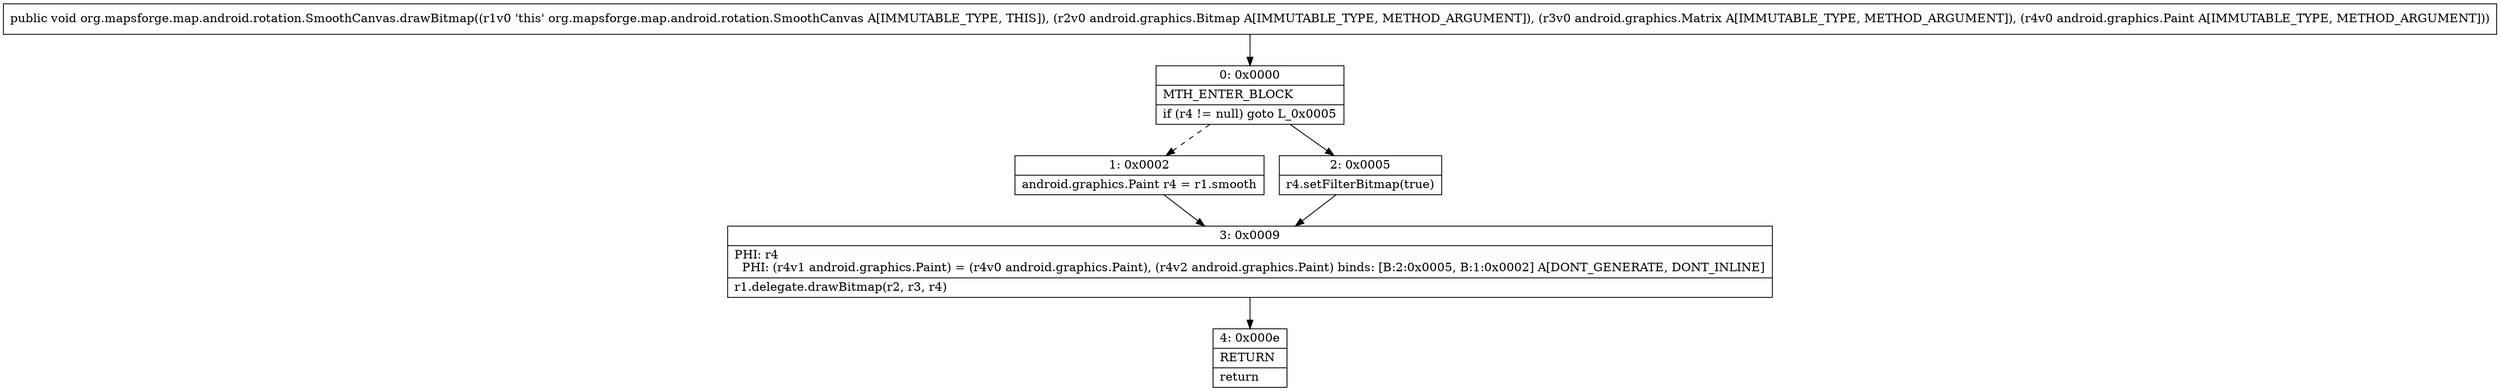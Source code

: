 digraph "CFG fororg.mapsforge.map.android.rotation.SmoothCanvas.drawBitmap(Landroid\/graphics\/Bitmap;Landroid\/graphics\/Matrix;Landroid\/graphics\/Paint;)V" {
Node_0 [shape=record,label="{0\:\ 0x0000|MTH_ENTER_BLOCK\l|if (r4 != null) goto L_0x0005\l}"];
Node_1 [shape=record,label="{1\:\ 0x0002|android.graphics.Paint r4 = r1.smooth\l}"];
Node_2 [shape=record,label="{2\:\ 0x0005|r4.setFilterBitmap(true)\l}"];
Node_3 [shape=record,label="{3\:\ 0x0009|PHI: r4 \l  PHI: (r4v1 android.graphics.Paint) = (r4v0 android.graphics.Paint), (r4v2 android.graphics.Paint) binds: [B:2:0x0005, B:1:0x0002] A[DONT_GENERATE, DONT_INLINE]\l|r1.delegate.drawBitmap(r2, r3, r4)\l}"];
Node_4 [shape=record,label="{4\:\ 0x000e|RETURN\l|return\l}"];
MethodNode[shape=record,label="{public void org.mapsforge.map.android.rotation.SmoothCanvas.drawBitmap((r1v0 'this' org.mapsforge.map.android.rotation.SmoothCanvas A[IMMUTABLE_TYPE, THIS]), (r2v0 android.graphics.Bitmap A[IMMUTABLE_TYPE, METHOD_ARGUMENT]), (r3v0 android.graphics.Matrix A[IMMUTABLE_TYPE, METHOD_ARGUMENT]), (r4v0 android.graphics.Paint A[IMMUTABLE_TYPE, METHOD_ARGUMENT])) }"];
MethodNode -> Node_0;
Node_0 -> Node_1[style=dashed];
Node_0 -> Node_2;
Node_1 -> Node_3;
Node_2 -> Node_3;
Node_3 -> Node_4;
}

